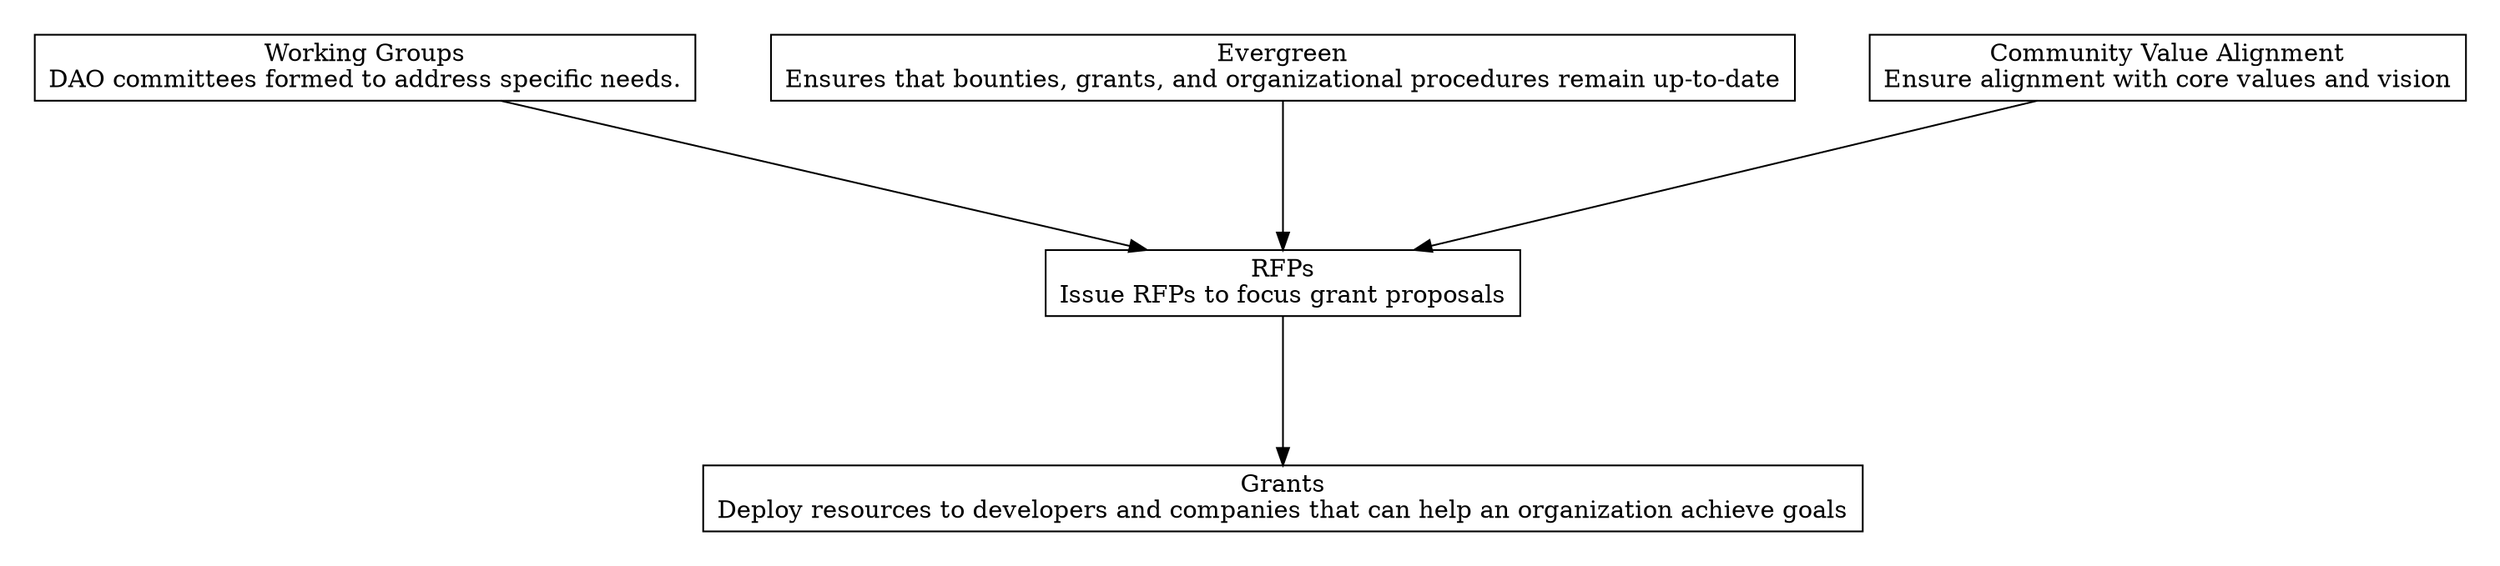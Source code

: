 digraph "" {
	graph [nodesep=0.6,
		rankdir=TB,
		ranksep=1.2
	];
	node [label="\N",
		shape=box
	];
	subgraph cluster_predecessors {
		graph [rank=max,
			style=invis
		];
		"Community Value Alignment"	[label="Community Value Alignment\nEnsure alignment with core values and vision"];
		Evergreen	[label="Evergreen\nEnsures that bounties, grants, and organizational procedures remain up-to-date"];
		"Working Groups"	[label="Working Groups\nDAO committees formed to address specific needs."];
	}
	subgraph cluster_descendants {
		graph [rank=min,
			style=invis
		];
		Grants	[label="Grants\nDeploy resources to developers and companies that can help an organization achieve goals"];
	}
	RFPs	[label="RFPs\nIssue RFPs to focus grant proposals"];
	RFPs -> Grants;
	"Community Value Alignment" -> RFPs;
	Evergreen -> RFPs;
	"Working Groups" -> RFPs;
}
